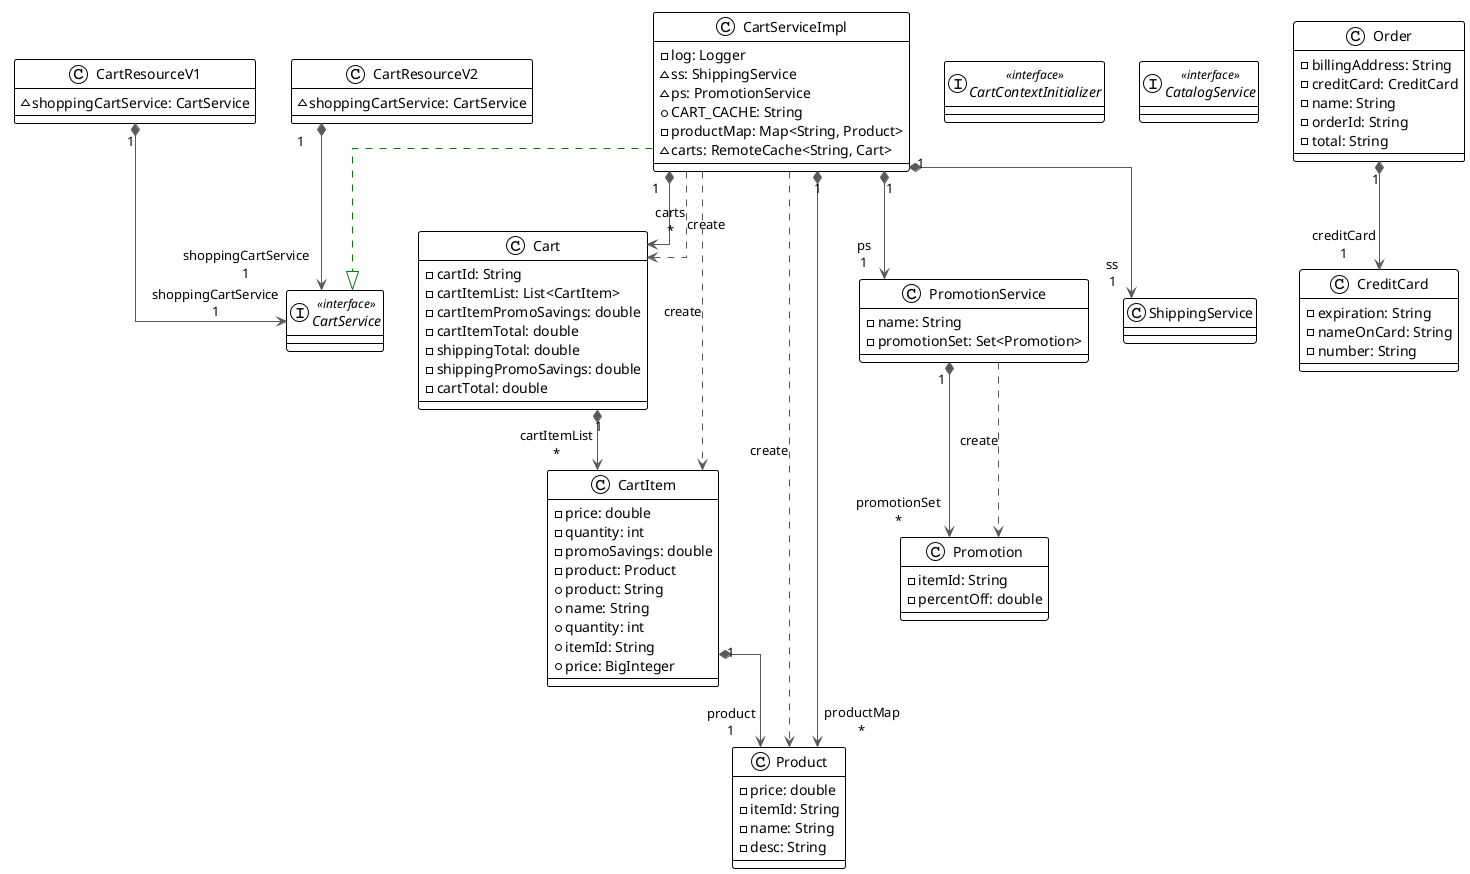 @startuml

!theme plain
top to bottom direction
skinparam linetype ortho

class Cart {
  - cartId: String
  - cartItemList: List<CartItem>
  - cartItemPromoSavings: double
  - cartItemTotal: double
  - shippingTotal: double
  - shippingPromoSavings: double
  - cartTotal: double
}
interface CartContextInitializer << interface >>
class CartItem {
  - price: double
  - quantity: int
  - promoSavings: double
  - product: Product
}
class CartItem {
  + product: String
  + name: String
  + quantity: int
  + itemId: String
  + price: BigInteger
}
class CartResourceV1 {
  ~ shoppingCartService: CartService
}
class CartResourceV2 {
  ~ shoppingCartService: CartService
}
interface CartService << interface >>
class CartServiceImpl {
  - log: Logger
  ~ ss: ShippingService
  ~ ps: PromotionService
  + CART_CACHE: String
  - productMap: Map<String, Product>
  ~ carts: RemoteCache<String, Cart>
}
interface CatalogService << interface >>
class CreditCard {
  - expiration: String
  - nameOnCard: String
  - number: String
}
class Order {
  - billingAddress: String
  - creditCard: CreditCard
  - name: String
  - orderId: String
  - total: String
}
class Product {
  - price: double
  - itemId: String
  - name: String
  - desc: String
}
class Promotion {
  - itemId: String
  - percentOff: double
}
class PromotionService {
  - name: String
  - promotionSet: Set<Promotion>
}
class ShippingService

Cart                   "1" *-[#595959,plain]-> "cartItemList\n*" CartItem               
CartItem               "1" *-[#595959,plain]-> "product\n1" Product                
CartResourceV1         "1" *-[#595959,plain]-> "shoppingCartService\n1" CartService            
CartResourceV2         "1" *-[#595959,plain]-> "shoppingCartService\n1" CartService            
CartServiceImpl        "1" *-[#595959,plain]-> "carts\n*" Cart                   
CartServiceImpl         -[#595959,dashed]->  Cart                   : "«create»"
CartServiceImpl         -[#595959,dashed]->  CartItem               : "«create»"
CartServiceImpl         -[#008200,dashed]-^  CartService            
CartServiceImpl         -[#595959,dashed]->  Product                : "«create»"
CartServiceImpl        "1" *-[#595959,plain]-> "productMap\n*" Product                
CartServiceImpl        "1" *-[#595959,plain]-> "ps\n1" PromotionService       
CartServiceImpl        "1" *-[#595959,plain]-> "ss\n1" ShippingService        
Order                  "1" *-[#595959,plain]-> "creditCard\n1" CreditCard             
PromotionService       "1" *-[#595959,plain]-> "promotionSet\n*" Promotion              
PromotionService        -[#595959,dashed]->  Promotion              : "«create»"
@enduml
